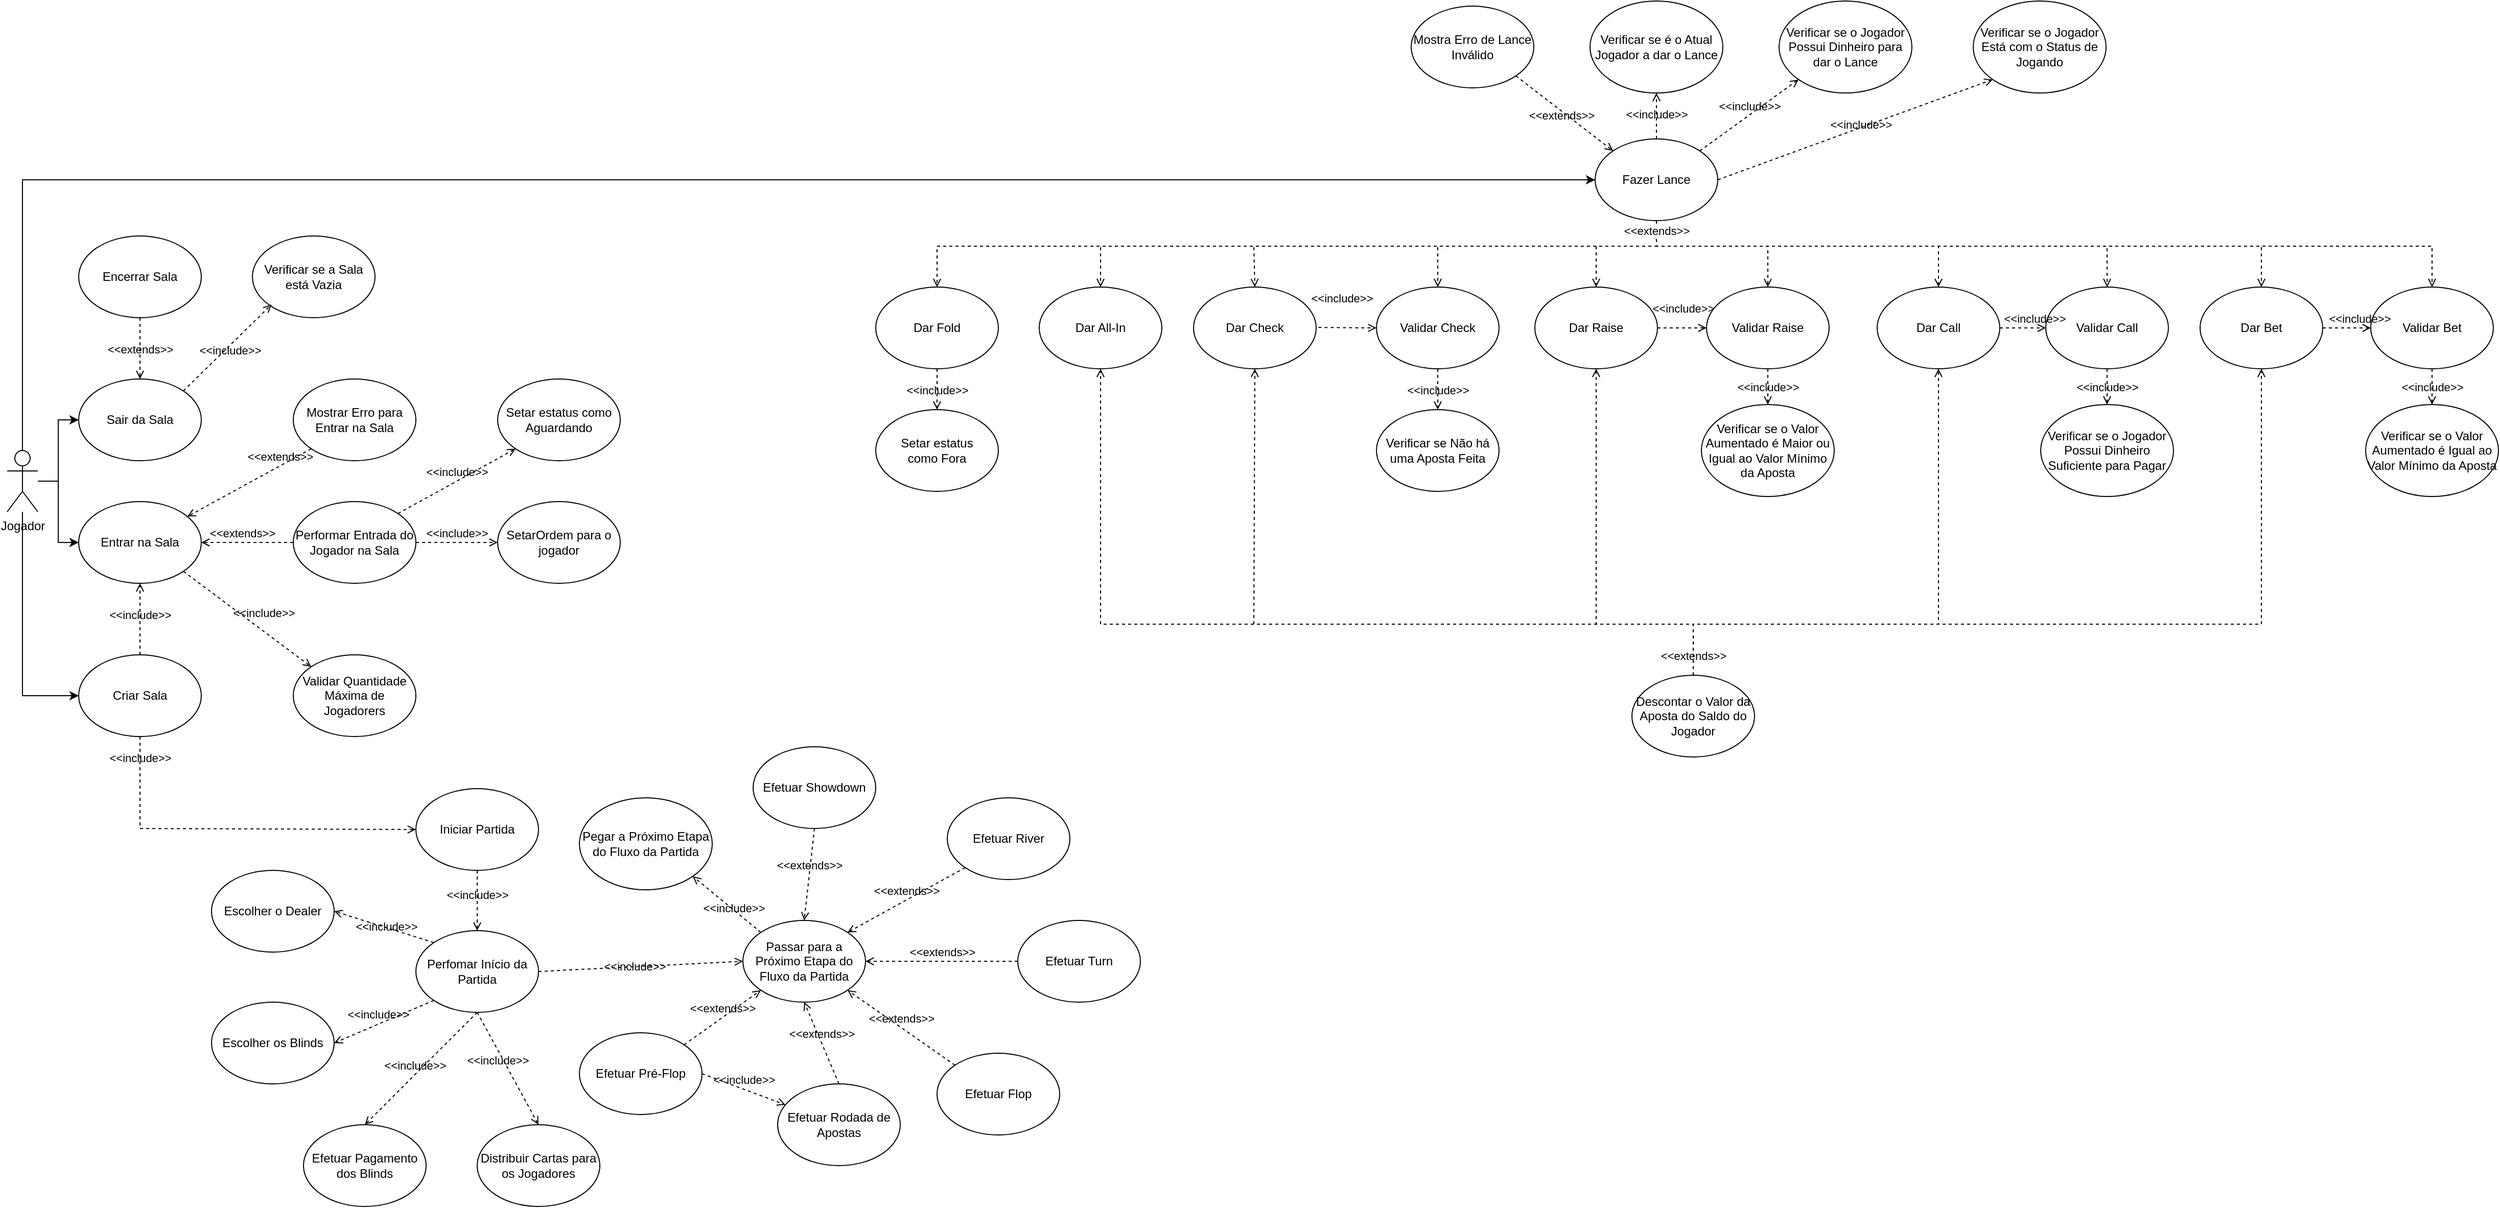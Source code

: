 <mxfile version="21.6.9" type="github">
  <diagram name="Main" id="rut9_6CQOEPtHjp8Rf0L">
    <mxGraphModel dx="1550" dy="1766" grid="1" gridSize="10" guides="1" tooltips="1" connect="1" arrows="1" fold="1" page="1" pageScale="1" pageWidth="850" pageHeight="1100" math="0" shadow="0">
      <root>
        <mxCell id="0" />
        <mxCell id="1" parent="0" />
        <mxCell id="spJ10TGmZAzzF4JB76id-33" style="edgeStyle=orthogonalEdgeStyle;rounded=0;orthogonalLoop=1;jettySize=auto;html=1;entryX=0;entryY=0.5;entryDx=0;entryDy=0;" parent="1" source="spJ10TGmZAzzF4JB76id-1" target="spJ10TGmZAzzF4JB76id-3" edge="1">
          <mxGeometry relative="1" as="geometry" />
        </mxCell>
        <mxCell id="spJ10TGmZAzzF4JB76id-34" style="edgeStyle=orthogonalEdgeStyle;rounded=0;orthogonalLoop=1;jettySize=auto;html=1;entryX=0;entryY=0.5;entryDx=0;entryDy=0;" parent="1" source="spJ10TGmZAzzF4JB76id-1" target="spJ10TGmZAzzF4JB76id-2" edge="1">
          <mxGeometry relative="1" as="geometry">
            <Array as="points">
              <mxPoint x="120" y="340" />
              <mxPoint x="120" y="400" />
            </Array>
          </mxGeometry>
        </mxCell>
        <mxCell id="spJ10TGmZAzzF4JB76id-35" style="edgeStyle=orthogonalEdgeStyle;rounded=0;orthogonalLoop=1;jettySize=auto;html=1;entryX=0;entryY=0.5;entryDx=0;entryDy=0;" parent="1" source="spJ10TGmZAzzF4JB76id-1" target="spJ10TGmZAzzF4JB76id-5" edge="1">
          <mxGeometry relative="1" as="geometry">
            <Array as="points">
              <mxPoint x="85" y="45" />
            </Array>
          </mxGeometry>
        </mxCell>
        <mxCell id="1RWsdQzD09i4ip1Iz8b1-26" style="edgeStyle=orthogonalEdgeStyle;rounded=0;orthogonalLoop=1;jettySize=auto;html=1;entryX=0;entryY=0.5;entryDx=0;entryDy=0;" parent="1" source="spJ10TGmZAzzF4JB76id-1" target="spJ10TGmZAzzF4JB76id-4" edge="1">
          <mxGeometry relative="1" as="geometry">
            <Array as="points">
              <mxPoint x="85" y="550" />
            </Array>
          </mxGeometry>
        </mxCell>
        <mxCell id="spJ10TGmZAzzF4JB76id-1" value="Jogador&lt;br&gt;" style="shape=umlActor;verticalLabelPosition=bottom;verticalAlign=top;html=1;outlineConnect=0;" parent="1" vertex="1">
          <mxGeometry x="70" y="310" width="30" height="60" as="geometry" />
        </mxCell>
        <mxCell id="spJ10TGmZAzzF4JB76id-2" value="Entrar na Sala" style="ellipse;whiteSpace=wrap;html=1;" parent="1" vertex="1">
          <mxGeometry x="140" y="360" width="120" height="80" as="geometry" />
        </mxCell>
        <mxCell id="spJ10TGmZAzzF4JB76id-3" value="Sair da Sala" style="ellipse;whiteSpace=wrap;html=1;" parent="1" vertex="1">
          <mxGeometry x="140" y="240" width="120" height="80" as="geometry" />
        </mxCell>
        <mxCell id="spJ10TGmZAzzF4JB76id-4" value="Criar Sala" style="ellipse;whiteSpace=wrap;html=1;" parent="1" vertex="1">
          <mxGeometry x="140" y="510" width="120" height="80" as="geometry" />
        </mxCell>
        <mxCell id="spJ10TGmZAzzF4JB76id-5" value="Fazer Lance" style="ellipse;whiteSpace=wrap;html=1;" parent="1" vertex="1">
          <mxGeometry x="1624" y="5" width="120" height="80" as="geometry" />
        </mxCell>
        <mxCell id="spJ10TGmZAzzF4JB76id-7" value="Encerrar Sala" style="ellipse;whiteSpace=wrap;html=1;" parent="1" vertex="1">
          <mxGeometry x="140" y="100" width="120" height="80" as="geometry" />
        </mxCell>
        <mxCell id="spJ10TGmZAzzF4JB76id-10" value="Verificar se a Sala está Vazia" style="ellipse;whiteSpace=wrap;html=1;" parent="1" vertex="1">
          <mxGeometry x="310" y="100" width="120" height="80" as="geometry" />
        </mxCell>
        <mxCell id="spJ10TGmZAzzF4JB76id-11" value="Validar Quantidade Máxima de Jogadorers" style="ellipse;whiteSpace=wrap;html=1;" parent="1" vertex="1">
          <mxGeometry x="350" y="510" width="120" height="80" as="geometry" />
        </mxCell>
        <mxCell id="spJ10TGmZAzzF4JB76id-12" value="Mostrar Erro para Entrar na Sala" style="ellipse;whiteSpace=wrap;html=1;" parent="1" vertex="1">
          <mxGeometry x="350" y="240" width="120" height="80" as="geometry" />
        </mxCell>
        <mxCell id="spJ10TGmZAzzF4JB76id-13" value="Mostra Erro de Lance Inválido" style="ellipse;whiteSpace=wrap;html=1;" parent="1" vertex="1">
          <mxGeometry x="1444" y="-125" width="120" height="80" as="geometry" />
        </mxCell>
        <mxCell id="spJ10TGmZAzzF4JB76id-14" value="Verificar se é o Atual Jogador a dar o Lance" style="ellipse;whiteSpace=wrap;html=1;" parent="1" vertex="1">
          <mxGeometry x="1619" y="-130" width="130" height="90" as="geometry" />
        </mxCell>
        <mxCell id="spJ10TGmZAzzF4JB76id-15" value="Verificar se o Jogador Possui Dinheiro para dar o Lance" style="ellipse;whiteSpace=wrap;html=1;" parent="1" vertex="1">
          <mxGeometry x="1804" y="-130" width="130" height="90" as="geometry" />
        </mxCell>
        <mxCell id="spJ10TGmZAzzF4JB76id-16" value="Verificar se o Jogador Está com o Status de Jogando" style="ellipse;whiteSpace=wrap;html=1;" parent="1" vertex="1">
          <mxGeometry x="1994" y="-130" width="130" height="90" as="geometry" />
        </mxCell>
        <mxCell id="spJ10TGmZAzzF4JB76id-17" value="Dar Check" style="ellipse;whiteSpace=wrap;html=1;" parent="1" vertex="1">
          <mxGeometry x="1231" y="150" width="120" height="80" as="geometry" />
        </mxCell>
        <mxCell id="spJ10TGmZAzzF4JB76id-18" value="Dar Fold" style="ellipse;whiteSpace=wrap;html=1;" parent="1" vertex="1">
          <mxGeometry x="920" y="150" width="120" height="80" as="geometry" />
        </mxCell>
        <mxCell id="spJ10TGmZAzzF4JB76id-19" value="Dar Raise" style="ellipse;whiteSpace=wrap;html=1;" parent="1" vertex="1">
          <mxGeometry x="1565" y="150" width="120" height="80" as="geometry" />
        </mxCell>
        <mxCell id="spJ10TGmZAzzF4JB76id-20" value="Dar Call" style="ellipse;whiteSpace=wrap;html=1;" parent="1" vertex="1">
          <mxGeometry x="1900" y="150" width="120" height="80" as="geometry" />
        </mxCell>
        <mxCell id="spJ10TGmZAzzF4JB76id-21" value="Dar All-In" style="ellipse;whiteSpace=wrap;html=1;" parent="1" vertex="1">
          <mxGeometry x="1080" y="150" width="120" height="80" as="geometry" />
        </mxCell>
        <mxCell id="spJ10TGmZAzzF4JB76id-22" value="Dar Bet" style="ellipse;whiteSpace=wrap;html=1;" parent="1" vertex="1">
          <mxGeometry x="2216" y="150" width="120" height="80" as="geometry" />
        </mxCell>
        <mxCell id="spJ10TGmZAzzF4JB76id-23" value="Validar Check" style="ellipse;whiteSpace=wrap;html=1;" parent="1" vertex="1">
          <mxGeometry x="1410" y="150" width="120" height="80" as="geometry" />
        </mxCell>
        <mxCell id="spJ10TGmZAzzF4JB76id-24" value="Validar Raise" style="ellipse;whiteSpace=wrap;html=1;" parent="1" vertex="1">
          <mxGeometry x="1733" y="150" width="120" height="80" as="geometry" />
        </mxCell>
        <mxCell id="spJ10TGmZAzzF4JB76id-25" value="Verificar se Não há uma Aposta Feita" style="ellipse;whiteSpace=wrap;html=1;" parent="1" vertex="1">
          <mxGeometry x="1410" y="270" width="120" height="80" as="geometry" />
        </mxCell>
        <mxCell id="spJ10TGmZAzzF4JB76id-26" value="Verificar se o Valor Aumentado é Maior ou Igual ao Valor Mínimo da Aposta" style="ellipse;whiteSpace=wrap;html=1;" parent="1" vertex="1">
          <mxGeometry x="1728" y="265" width="130" height="90" as="geometry" />
        </mxCell>
        <mxCell id="spJ10TGmZAzzF4JB76id-27" value="Validar Call" style="ellipse;whiteSpace=wrap;html=1;" parent="1" vertex="1">
          <mxGeometry x="2065" y="150" width="120" height="80" as="geometry" />
        </mxCell>
        <mxCell id="spJ10TGmZAzzF4JB76id-28" value="Verificar se o Jogador Possui Dinheiro Suficiente para Pagar" style="ellipse;whiteSpace=wrap;html=1;" parent="1" vertex="1">
          <mxGeometry x="2060" y="265" width="130" height="90" as="geometry" />
        </mxCell>
        <mxCell id="spJ10TGmZAzzF4JB76id-29" value="Validar Bet" style="ellipse;whiteSpace=wrap;html=1;" parent="1" vertex="1">
          <mxGeometry x="2383" y="150" width="120" height="80" as="geometry" />
        </mxCell>
        <mxCell id="spJ10TGmZAzzF4JB76id-30" value="Verificar se o Valor Aumentado é Igual ao Valor Mínimo da Aposta" style="ellipse;whiteSpace=wrap;html=1;" parent="1" vertex="1">
          <mxGeometry x="2378" y="265" width="130" height="90" as="geometry" />
        </mxCell>
        <mxCell id="spJ10TGmZAzzF4JB76id-47" value="&amp;lt;&amp;lt;extends&amp;gt;&amp;gt;" style="html=1;verticalAlign=bottom;labelBackgroundColor=none;endArrow=open;endFill=0;dashed=1;rounded=0;exitX=0.5;exitY=1;exitDx=0;exitDy=0;entryX=0.5;entryY=0;entryDx=0;entryDy=0;" parent="1" source="spJ10TGmZAzzF4JB76id-7" target="spJ10TGmZAzzF4JB76id-3" edge="1">
          <mxGeometry x="0.333" width="160" relative="1" as="geometry">
            <mxPoint x="220" y="230" as="sourcePoint" />
            <mxPoint x="380" y="230" as="targetPoint" />
            <mxPoint as="offset" />
          </mxGeometry>
        </mxCell>
        <mxCell id="spJ10TGmZAzzF4JB76id-49" value="&amp;lt;&amp;lt;extends&amp;gt;&amp;gt;" style="html=1;verticalAlign=bottom;labelBackgroundColor=none;endArrow=open;endFill=0;dashed=1;rounded=0;exitX=0;exitY=1;exitDx=0;exitDy=0;" parent="1" source="spJ10TGmZAzzF4JB76id-12" target="spJ10TGmZAzzF4JB76id-2" edge="1">
          <mxGeometry x="-0.5" width="160" relative="1" as="geometry">
            <mxPoint x="345" y="420.0" as="sourcePoint" />
            <mxPoint x="505" y="420.0" as="targetPoint" />
            <mxPoint as="offset" />
          </mxGeometry>
        </mxCell>
        <mxCell id="spJ10TGmZAzzF4JB76id-50" value="&amp;lt;&amp;lt;include&amp;gt;&amp;gt;" style="html=1;verticalAlign=bottom;labelBackgroundColor=none;endArrow=open;endFill=0;dashed=1;rounded=0;" parent="1" target="spJ10TGmZAzzF4JB76id-2" edge="1">
          <mxGeometry x="-0.143" width="160" relative="1" as="geometry">
            <mxPoint x="200" y="510" as="sourcePoint" />
            <mxPoint x="450" y="480.0" as="targetPoint" />
            <mxPoint as="offset" />
          </mxGeometry>
        </mxCell>
        <mxCell id="spJ10TGmZAzzF4JB76id-53" value="&amp;lt;&amp;lt;include&amp;gt;&amp;gt;" style="html=1;verticalAlign=bottom;labelBackgroundColor=none;endArrow=open;endFill=0;dashed=1;rounded=0;entryX=0;entryY=0;entryDx=0;entryDy=0;exitX=1;exitY=1;exitDx=0;exitDy=0;" parent="1" source="spJ10TGmZAzzF4JB76id-2" target="spJ10TGmZAzzF4JB76id-11" edge="1">
          <mxGeometry x="0.188" y="7" width="160" relative="1" as="geometry">
            <mxPoint x="230" y="510" as="sourcePoint" />
            <mxPoint x="210" y="500" as="targetPoint" />
            <mxPoint as="offset" />
            <Array as="points" />
          </mxGeometry>
        </mxCell>
        <mxCell id="spJ10TGmZAzzF4JB76id-55" value="&amp;lt;&amp;lt;extends&amp;gt;&amp;gt;" style="html=1;verticalAlign=bottom;labelBackgroundColor=none;endArrow=open;endFill=0;dashed=1;rounded=0;entryX=0;entryY=0;entryDx=0;entryDy=0;exitX=1;exitY=1;exitDx=0;exitDy=0;" parent="1" source="spJ10TGmZAzzF4JB76id-13" target="spJ10TGmZAzzF4JB76id-5" edge="1">
          <mxGeometry x="0.075" y="-10" width="160" relative="1" as="geometry">
            <mxPoint x="1504" y="-40" as="sourcePoint" />
            <mxPoint x="1584" y="-10" as="targetPoint" />
            <mxPoint as="offset" />
          </mxGeometry>
        </mxCell>
        <mxCell id="spJ10TGmZAzzF4JB76id-56" value="&amp;lt;&amp;lt;include&amp;gt;&amp;gt;" style="html=1;verticalAlign=bottom;labelBackgroundColor=none;endArrow=open;endFill=0;dashed=1;rounded=0;exitX=0.5;exitY=0;exitDx=0;exitDy=0;" parent="1" source="spJ10TGmZAzzF4JB76id-5" target="spJ10TGmZAzzF4JB76id-14" edge="1">
          <mxGeometry x="-0.333" width="160" relative="1" as="geometry">
            <mxPoint x="1704" y="40.0" as="sourcePoint" />
            <mxPoint x="1864" y="40.0" as="targetPoint" />
            <mxPoint as="offset" />
          </mxGeometry>
        </mxCell>
        <mxCell id="spJ10TGmZAzzF4JB76id-57" value="&amp;lt;&amp;lt;include&amp;gt;&amp;gt;" style="html=1;verticalAlign=bottom;labelBackgroundColor=none;endArrow=open;endFill=0;dashed=1;rounded=0;exitX=1;exitY=0.5;exitDx=0;exitDy=0;entryX=0;entryY=1;entryDx=0;entryDy=0;" parent="1" source="spJ10TGmZAzzF4JB76id-5" target="spJ10TGmZAzzF4JB76id-16" edge="1">
          <mxGeometry x="0.026" y="-6" width="160" relative="1" as="geometry">
            <mxPoint x="1704" y="40.0" as="sourcePoint" />
            <mxPoint x="1804" y="45" as="targetPoint" />
            <mxPoint as="offset" />
          </mxGeometry>
        </mxCell>
        <mxCell id="spJ10TGmZAzzF4JB76id-59" value="&amp;lt;&amp;lt;include&amp;gt;&amp;gt;" style="html=1;verticalAlign=bottom;labelBackgroundColor=none;endArrow=open;endFill=0;dashed=1;rounded=0;exitX=1;exitY=0;exitDx=0;exitDy=0;entryX=0;entryY=1;entryDx=0;entryDy=0;" parent="1" source="spJ10TGmZAzzF4JB76id-5" target="spJ10TGmZAzzF4JB76id-15" edge="1">
          <mxGeometry width="160" relative="1" as="geometry">
            <mxPoint x="1704" y="40.0" as="sourcePoint" />
            <mxPoint x="1864" y="40.0" as="targetPoint" />
          </mxGeometry>
        </mxCell>
        <mxCell id="spJ10TGmZAzzF4JB76id-60" value="&amp;lt;&amp;lt;include&amp;gt;&amp;gt;" style="html=1;verticalAlign=bottom;labelBackgroundColor=none;endArrow=open;endFill=0;dashed=1;rounded=0;entryX=0.156;entryY=0.838;entryDx=0;entryDy=0;entryPerimeter=0;exitX=1;exitY=0;exitDx=0;exitDy=0;" parent="1" source="spJ10TGmZAzzF4JB76id-3" target="spJ10TGmZAzzF4JB76id-10" edge="1">
          <mxGeometry x="-0.105" y="-10" width="160" relative="1" as="geometry">
            <mxPoint x="200" y="210.0" as="sourcePoint" />
            <mxPoint x="360" y="210.0" as="targetPoint" />
            <mxPoint as="offset" />
          </mxGeometry>
        </mxCell>
        <mxCell id="spJ10TGmZAzzF4JB76id-85" value="&amp;lt;&amp;lt;include&amp;gt;&amp;gt;" style="html=1;verticalAlign=bottom;labelBackgroundColor=none;endArrow=open;endFill=0;dashed=1;rounded=0;exitX=1.018;exitY=0.494;exitDx=0;exitDy=0;entryX=0;entryY=0.5;entryDx=0;entryDy=0;exitPerimeter=0;" parent="1" source="spJ10TGmZAzzF4JB76id-17" target="spJ10TGmZAzzF4JB76id-23" edge="1">
          <mxGeometry x="-0.214" y="20" width="160" relative="1" as="geometry">
            <mxPoint x="1309" y="230" as="sourcePoint" />
            <mxPoint x="1309" y="270" as="targetPoint" />
            <mxPoint as="offset" />
          </mxGeometry>
        </mxCell>
        <mxCell id="spJ10TGmZAzzF4JB76id-86" value="&amp;lt;&amp;lt;include&amp;gt;&amp;gt;" style="html=1;verticalAlign=bottom;labelBackgroundColor=none;endArrow=open;endFill=0;dashed=1;rounded=0;exitX=1;exitY=0.5;exitDx=0;exitDy=0;entryX=0;entryY=0.5;entryDx=0;entryDy=0;" parent="1" edge="1" target="spJ10TGmZAzzF4JB76id-24" source="spJ10TGmZAzzF4JB76id-19">
          <mxGeometry x="0.042" y="10" width="160" relative="1" as="geometry">
            <mxPoint x="1624.78" y="230" as="sourcePoint" />
            <mxPoint x="1624.78" y="270" as="targetPoint" />
            <mxPoint as="offset" />
          </mxGeometry>
        </mxCell>
        <mxCell id="spJ10TGmZAzzF4JB76id-87" value="&amp;lt;&amp;lt;include&amp;gt;&amp;gt;" style="html=1;verticalAlign=bottom;labelBackgroundColor=none;endArrow=open;endFill=0;dashed=1;rounded=0;exitX=1;exitY=0.5;exitDx=0;exitDy=0;entryX=0;entryY=0.5;entryDx=0;entryDy=0;" parent="1" edge="1" target="spJ10TGmZAzzF4JB76id-27" source="spJ10TGmZAzzF4JB76id-20">
          <mxGeometry x="0.5" width="160" relative="1" as="geometry">
            <mxPoint x="1965.78" y="230" as="sourcePoint" />
            <mxPoint x="1965.78" y="270" as="targetPoint" />
            <mxPoint as="offset" />
          </mxGeometry>
        </mxCell>
        <mxCell id="spJ10TGmZAzzF4JB76id-88" value="&amp;lt;&amp;lt;include&amp;gt;&amp;gt;" style="html=1;verticalAlign=bottom;labelBackgroundColor=none;endArrow=open;endFill=0;dashed=1;rounded=0;exitX=1;exitY=0.5;exitDx=0;exitDy=0;entryX=0;entryY=0.5;entryDx=0;entryDy=0;" parent="1" edge="1" target="spJ10TGmZAzzF4JB76id-29" source="spJ10TGmZAzzF4JB76id-22">
          <mxGeometry x="0.5" width="160" relative="1" as="geometry">
            <mxPoint x="2354" y="190" as="sourcePoint" />
            <mxPoint x="2380" y="190" as="targetPoint" />
            <mxPoint as="offset" />
          </mxGeometry>
        </mxCell>
        <mxCell id="spJ10TGmZAzzF4JB76id-89" value="&amp;lt;&amp;lt;include&amp;gt;&amp;gt;" style="html=1;verticalAlign=bottom;labelBackgroundColor=none;endArrow=open;endFill=0;dashed=1;rounded=0;exitX=0.5;exitY=1;exitDx=0;exitDy=0;entryX=0.5;entryY=0;entryDx=0;entryDy=0;" parent="1" edge="1" target="spJ10TGmZAzzF4JB76id-25" source="spJ10TGmZAzzF4JB76id-23">
          <mxGeometry x="0.5" width="160" relative="1" as="geometry">
            <mxPoint x="1308.79" y="350" as="sourcePoint" />
            <mxPoint x="1308.79" y="390" as="targetPoint" />
            <mxPoint as="offset" />
          </mxGeometry>
        </mxCell>
        <mxCell id="spJ10TGmZAzzF4JB76id-90" value="&amp;lt;&amp;lt;include&amp;gt;&amp;gt;" style="html=1;verticalAlign=bottom;labelBackgroundColor=none;endArrow=open;endFill=0;dashed=1;rounded=0;exitX=0.5;exitY=1;exitDx=0;exitDy=0;" parent="1" edge="1" target="spJ10TGmZAzzF4JB76id-26" source="spJ10TGmZAzzF4JB76id-24">
          <mxGeometry x="0.5" width="160" relative="1" as="geometry">
            <mxPoint x="1636.79" y="350" as="sourcePoint" />
            <mxPoint x="1636.79" y="390" as="targetPoint" />
            <mxPoint as="offset" />
          </mxGeometry>
        </mxCell>
        <mxCell id="spJ10TGmZAzzF4JB76id-92" value="&amp;lt;&amp;lt;include&amp;gt;&amp;gt;" style="html=1;verticalAlign=bottom;labelBackgroundColor=none;endArrow=open;endFill=0;dashed=1;rounded=0;exitX=0.5;exitY=1;exitDx=0;exitDy=0;" parent="1" edge="1" target="spJ10TGmZAzzF4JB76id-28" source="spJ10TGmZAzzF4JB76id-27">
          <mxGeometry x="0.5" width="160" relative="1" as="geometry">
            <mxPoint x="1965.79" y="350" as="sourcePoint" />
            <mxPoint x="1965.79" y="390" as="targetPoint" />
            <mxPoint as="offset" />
          </mxGeometry>
        </mxCell>
        <mxCell id="spJ10TGmZAzzF4JB76id-93" value="&amp;lt;&amp;lt;include&amp;gt;&amp;gt;" style="html=1;verticalAlign=bottom;labelBackgroundColor=none;endArrow=open;endFill=0;dashed=1;rounded=0;exitX=0.5;exitY=1;exitDx=0;exitDy=0;entryX=0.5;entryY=0;entryDx=0;entryDy=0;" parent="1" edge="1" target="spJ10TGmZAzzF4JB76id-30" source="spJ10TGmZAzzF4JB76id-29">
          <mxGeometry x="0.5" width="160" relative="1" as="geometry">
            <mxPoint x="2293.79" y="350" as="sourcePoint" />
            <mxPoint x="2293.79" y="390" as="targetPoint" />
            <mxPoint as="offset" />
          </mxGeometry>
        </mxCell>
        <mxCell id="Qw0UoMi4cONuNXKJgJ-A-1" value="Setar estatus como Aguardando" style="ellipse;whiteSpace=wrap;html=1;" parent="1" vertex="1">
          <mxGeometry x="550" y="240" width="120" height="80" as="geometry" />
        </mxCell>
        <mxCell id="Qw0UoMi4cONuNXKJgJ-A-2" value="&amp;lt;&amp;lt;extends&amp;gt;&amp;gt;" style="html=1;verticalAlign=bottom;labelBackgroundColor=none;endArrow=open;endFill=0;dashed=1;rounded=0;exitX=0;exitY=0.5;exitDx=0;exitDy=0;entryX=1;entryY=0.5;entryDx=0;entryDy=0;" parent="1" source="Qw0UoMi4cONuNXKJgJ-A-7" target="spJ10TGmZAzzF4JB76id-2" edge="1">
          <mxGeometry x="0.111" width="160" relative="1" as="geometry">
            <mxPoint x="380" y="450" as="sourcePoint" />
            <mxPoint x="540" y="450" as="targetPoint" />
            <mxPoint as="offset" />
          </mxGeometry>
        </mxCell>
        <mxCell id="Qw0UoMi4cONuNXKJgJ-A-3" value="SetarOrdem para o jogador" style="ellipse;whiteSpace=wrap;html=1;" parent="1" vertex="1">
          <mxGeometry x="550" y="360" width="120" height="80" as="geometry" />
        </mxCell>
        <mxCell id="Qw0UoMi4cONuNXKJgJ-A-7" value="Performar Entrada do Jogador na Sala" style="ellipse;whiteSpace=wrap;html=1;" parent="1" vertex="1">
          <mxGeometry x="350" y="360" width="120" height="80" as="geometry" />
        </mxCell>
        <mxCell id="Qw0UoMi4cONuNXKJgJ-A-9" value="&amp;lt;&amp;lt;include&amp;gt;&amp;gt;" style="html=1;verticalAlign=bottom;labelBackgroundColor=none;endArrow=open;endFill=0;dashed=1;rounded=0;exitX=1;exitY=0;exitDx=0;exitDy=0;entryX=0;entryY=1;entryDx=0;entryDy=0;" parent="1" source="Qw0UoMi4cONuNXKJgJ-A-7" target="Qw0UoMi4cONuNXKJgJ-A-1" edge="1">
          <mxGeometry width="160" relative="1" as="geometry">
            <mxPoint x="680" y="360.0" as="sourcePoint" />
            <mxPoint x="840" y="360.0" as="targetPoint" />
          </mxGeometry>
        </mxCell>
        <mxCell id="Qw0UoMi4cONuNXKJgJ-A-10" value="&amp;lt;&amp;lt;include&amp;gt;&amp;gt;" style="html=1;verticalAlign=bottom;labelBackgroundColor=none;endArrow=open;endFill=0;dashed=1;rounded=0;exitX=1;exitY=0.5;exitDx=0;exitDy=0;" parent="1" source="Qw0UoMi4cONuNXKJgJ-A-7" target="Qw0UoMi4cONuNXKJgJ-A-3" edge="1">
          <mxGeometry width="160" relative="1" as="geometry">
            <mxPoint x="480" y="410" as="sourcePoint" />
            <mxPoint x="550" y="410" as="targetPoint" />
            <mxPoint as="offset" />
          </mxGeometry>
        </mxCell>
        <mxCell id="1RWsdQzD09i4ip1Iz8b1-1" value="Setar estatus como&amp;nbsp;Fora" style="ellipse;whiteSpace=wrap;html=1;" parent="1" vertex="1">
          <mxGeometry x="920" y="270" width="120" height="80" as="geometry" />
        </mxCell>
        <mxCell id="1RWsdQzD09i4ip1Iz8b1-3" value="&amp;lt;&amp;lt;include&amp;gt;&amp;gt;" style="html=1;verticalAlign=bottom;labelBackgroundColor=none;endArrow=open;endFill=0;dashed=1;rounded=0;exitX=0.5;exitY=1;exitDx=0;exitDy=0;entryX=0.5;entryY=0;entryDx=0;entryDy=0;" parent="1" source="spJ10TGmZAzzF4JB76id-18" target="1RWsdQzD09i4ip1Iz8b1-1" edge="1">
          <mxGeometry x="0.5" width="160" relative="1" as="geometry">
            <mxPoint x="1118.79" y="390" as="sourcePoint" />
            <mxPoint x="1118.79" y="430" as="targetPoint" />
            <mxPoint as="offset" />
          </mxGeometry>
        </mxCell>
        <mxCell id="1RWsdQzD09i4ip1Iz8b1-4" value="Iniciar Partida" style="ellipse;whiteSpace=wrap;html=1;" parent="1" vertex="1">
          <mxGeometry x="470" y="641" width="120" height="80" as="geometry" />
        </mxCell>
        <mxCell id="1RWsdQzD09i4ip1Iz8b1-5" value="Escolher o Dealer" style="ellipse;whiteSpace=wrap;html=1;" parent="1" vertex="1">
          <mxGeometry x="270" y="721" width="120" height="80" as="geometry" />
        </mxCell>
        <mxCell id="1RWsdQzD09i4ip1Iz8b1-6" value="Escolher os Blinds" style="ellipse;whiteSpace=wrap;html=1;" parent="1" vertex="1">
          <mxGeometry x="270" y="850" width="120" height="80" as="geometry" />
        </mxCell>
        <mxCell id="1RWsdQzD09i4ip1Iz8b1-8" value="Perfomar Início da Partida" style="ellipse;whiteSpace=wrap;html=1;" parent="1" vertex="1">
          <mxGeometry x="470" y="780" width="120" height="80" as="geometry" />
        </mxCell>
        <mxCell id="1RWsdQzD09i4ip1Iz8b1-9" value="Efetuar Pagamento dos&amp;nbsp;Blinds" style="ellipse;whiteSpace=wrap;html=1;" parent="1" vertex="1">
          <mxGeometry x="360" y="970" width="120" height="80" as="geometry" />
        </mxCell>
        <mxCell id="1RWsdQzD09i4ip1Iz8b1-10" value="Distribuir Cartas para os Jogadores" style="ellipse;whiteSpace=wrap;html=1;" parent="1" vertex="1">
          <mxGeometry x="530" y="970" width="120" height="80" as="geometry" />
        </mxCell>
        <mxCell id="1RWsdQzD09i4ip1Iz8b1-11" value="Efetuar Pré-Flop" style="ellipse;whiteSpace=wrap;html=1;" parent="1" vertex="1">
          <mxGeometry x="630" y="880" width="120" height="80" as="geometry" />
        </mxCell>
        <mxCell id="1RWsdQzD09i4ip1Iz8b1-12" value="Efetuar Flop" style="ellipse;whiteSpace=wrap;html=1;" parent="1" vertex="1">
          <mxGeometry x="980" y="900" width="120" height="80" as="geometry" />
        </mxCell>
        <mxCell id="1RWsdQzD09i4ip1Iz8b1-13" value="Efetuar Rodada de Apostas" style="ellipse;whiteSpace=wrap;html=1;" parent="1" vertex="1">
          <mxGeometry x="824" y="930" width="120" height="80" as="geometry" />
        </mxCell>
        <mxCell id="1RWsdQzD09i4ip1Iz8b1-14" value="Efetuar Turn" style="ellipse;whiteSpace=wrap;html=1;" parent="1" vertex="1">
          <mxGeometry x="1059" y="770" width="120" height="80" as="geometry" />
        </mxCell>
        <mxCell id="1RWsdQzD09i4ip1Iz8b1-15" value="Efetuar River" style="ellipse;whiteSpace=wrap;html=1;" parent="1" vertex="1">
          <mxGeometry x="990" y="650" width="120" height="80" as="geometry" />
        </mxCell>
        <mxCell id="1RWsdQzD09i4ip1Iz8b1-16" value="Efetuar Showdown" style="ellipse;whiteSpace=wrap;html=1;" parent="1" vertex="1">
          <mxGeometry x="800" y="600" width="120" height="80" as="geometry" />
        </mxCell>
        <mxCell id="1RWsdQzD09i4ip1Iz8b1-17" value="&amp;lt;&amp;lt;include&amp;gt;&amp;gt;" style="html=1;verticalAlign=bottom;labelBackgroundColor=none;endArrow=open;endFill=0;dashed=1;rounded=0;exitX=0.5;exitY=1;exitDx=0;exitDy=0;entryX=0;entryY=0.5;entryDx=0;entryDy=0;" parent="1" source="spJ10TGmZAzzF4JB76id-4" target="1RWsdQzD09i4ip1Iz8b1-4" edge="1">
          <mxGeometry x="-0.833" width="160" relative="1" as="geometry">
            <mxPoint x="210" y="520" as="sourcePoint" />
            <mxPoint x="260" y="600" as="targetPoint" />
            <mxPoint as="offset" />
            <Array as="points">
              <mxPoint x="200" y="680" />
            </Array>
          </mxGeometry>
        </mxCell>
        <mxCell id="1RWsdQzD09i4ip1Iz8b1-18" value="&amp;lt;&amp;lt;include&amp;gt;&amp;gt;" style="html=1;verticalAlign=bottom;labelBackgroundColor=none;endArrow=open;endFill=0;dashed=1;rounded=0;exitX=0.5;exitY=1;exitDx=0;exitDy=0;" parent="1" source="1RWsdQzD09i4ip1Iz8b1-4" target="1RWsdQzD09i4ip1Iz8b1-8" edge="1">
          <mxGeometry x="0.114" width="160" relative="1" as="geometry">
            <mxPoint x="820" y="751.0" as="sourcePoint" />
            <mxPoint x="470" y="661" as="targetPoint" />
            <mxPoint as="offset" />
          </mxGeometry>
        </mxCell>
        <mxCell id="1RWsdQzD09i4ip1Iz8b1-28" value="&amp;lt;&amp;lt;include&amp;gt;&amp;gt;" style="html=1;verticalAlign=bottom;labelBackgroundColor=none;endArrow=open;endFill=0;dashed=1;rounded=0;exitX=0;exitY=0;exitDx=0;exitDy=0;entryX=1;entryY=0.5;entryDx=0;entryDy=0;" parent="1" source="1RWsdQzD09i4ip1Iz8b1-8" target="1RWsdQzD09i4ip1Iz8b1-5" edge="1">
          <mxGeometry x="-0.09" y="8" width="160" relative="1" as="geometry">
            <mxPoint x="540" y="731" as="sourcePoint" />
            <mxPoint x="540" y="790" as="targetPoint" />
            <mxPoint as="offset" />
          </mxGeometry>
        </mxCell>
        <mxCell id="1RWsdQzD09i4ip1Iz8b1-30" value="&amp;lt;&amp;lt;include&amp;gt;&amp;gt;" style="html=1;verticalAlign=bottom;labelBackgroundColor=none;endArrow=open;endFill=0;dashed=1;rounded=0;exitX=0;exitY=1;exitDx=0;exitDy=0;entryX=1;entryY=0.5;entryDx=0;entryDy=0;" parent="1" source="1RWsdQzD09i4ip1Iz8b1-8" target="1RWsdQzD09i4ip1Iz8b1-6" edge="1">
          <mxGeometry x="0.114" width="160" relative="1" as="geometry">
            <mxPoint x="480" y="830" as="sourcePoint" />
            <mxPoint x="380" y="830" as="targetPoint" />
            <mxPoint as="offset" />
          </mxGeometry>
        </mxCell>
        <mxCell id="1RWsdQzD09i4ip1Iz8b1-31" value="&amp;lt;&amp;lt;include&amp;gt;&amp;gt;" style="html=1;verticalAlign=bottom;labelBackgroundColor=none;endArrow=open;endFill=0;dashed=1;rounded=0;entryX=0.5;entryY=0;entryDx=0;entryDy=0;exitX=0.5;exitY=1;exitDx=0;exitDy=0;" parent="1" source="1RWsdQzD09i4ip1Iz8b1-8" target="1RWsdQzD09i4ip1Iz8b1-9" edge="1">
          <mxGeometry x="0.114" width="160" relative="1" as="geometry">
            <mxPoint x="530" y="860" as="sourcePoint" />
            <mxPoint x="362" y="932" as="targetPoint" />
            <mxPoint as="offset" />
          </mxGeometry>
        </mxCell>
        <mxCell id="1RWsdQzD09i4ip1Iz8b1-32" value="&amp;lt;&amp;lt;include&amp;gt;&amp;gt;" style="html=1;verticalAlign=bottom;labelBackgroundColor=none;endArrow=open;endFill=0;dashed=1;rounded=0;exitX=0.5;exitY=1;exitDx=0;exitDy=0;entryX=0.5;entryY=0;entryDx=0;entryDy=0;" parent="1" source="1RWsdQzD09i4ip1Iz8b1-8" target="1RWsdQzD09i4ip1Iz8b1-10" edge="1">
          <mxGeometry x="-0.063" y="-9" width="160" relative="1" as="geometry">
            <mxPoint x="498" y="858" as="sourcePoint" />
            <mxPoint x="442" y="932" as="targetPoint" />
            <mxPoint as="offset" />
          </mxGeometry>
        </mxCell>
        <mxCell id="1RWsdQzD09i4ip1Iz8b1-35" value="Passar para a Próximo Etapa do Fluxo da Partida" style="ellipse;whiteSpace=wrap;html=1;" parent="1" vertex="1">
          <mxGeometry x="790" y="770" width="120" height="80" as="geometry" />
        </mxCell>
        <mxCell id="1RWsdQzD09i4ip1Iz8b1-36" value="Pegar a Próximo Etapa do Fluxo da Partida" style="ellipse;whiteSpace=wrap;html=1;" parent="1" vertex="1">
          <mxGeometry x="630" y="650" width="130" height="90" as="geometry" />
        </mxCell>
        <mxCell id="1RWsdQzD09i4ip1Iz8b1-37" value="&amp;lt;&amp;lt;include&amp;gt;&amp;gt;" style="html=1;verticalAlign=bottom;labelBackgroundColor=none;endArrow=open;endFill=0;dashed=1;rounded=0;exitX=1;exitY=0.5;exitDx=0;exitDy=0;entryX=0;entryY=0.5;entryDx=0;entryDy=0;" parent="1" source="1RWsdQzD09i4ip1Iz8b1-8" target="1RWsdQzD09i4ip1Iz8b1-35" edge="1">
          <mxGeometry x="-0.063" y="-9" width="160" relative="1" as="geometry">
            <mxPoint x="582" y="858" as="sourcePoint" />
            <mxPoint x="678" y="911" as="targetPoint" />
            <mxPoint as="offset" />
          </mxGeometry>
        </mxCell>
        <mxCell id="1RWsdQzD09i4ip1Iz8b1-38" value="&amp;lt;&amp;lt;include&amp;gt;&amp;gt;" style="html=1;verticalAlign=bottom;labelBackgroundColor=none;endArrow=open;endFill=0;dashed=1;rounded=0;exitX=0;exitY=0;exitDx=0;exitDy=0;entryX=1;entryY=1;entryDx=0;entryDy=0;" parent="1" source="1RWsdQzD09i4ip1Iz8b1-35" target="1RWsdQzD09i4ip1Iz8b1-36" edge="1">
          <mxGeometry x="-0.303" y="6" width="160" relative="1" as="geometry">
            <mxPoint x="582" y="802" as="sourcePoint" />
            <mxPoint x="760" y="750" as="targetPoint" />
            <mxPoint as="offset" />
          </mxGeometry>
        </mxCell>
        <mxCell id="1RWsdQzD09i4ip1Iz8b1-39" value="&amp;lt;&amp;lt;extends&amp;gt;&amp;gt;" style="html=1;verticalAlign=bottom;labelBackgroundColor=none;endArrow=open;endFill=0;dashed=1;rounded=0;exitX=1;exitY=0;exitDx=0;exitDy=0;entryX=0;entryY=1;entryDx=0;entryDy=0;" parent="1" source="1RWsdQzD09i4ip1Iz8b1-11" target="1RWsdQzD09i4ip1Iz8b1-35" edge="1">
          <mxGeometry width="160" relative="1" as="geometry">
            <mxPoint x="1022" y="990" as="sourcePoint" />
            <mxPoint x="1182" y="990" as="targetPoint" />
          </mxGeometry>
        </mxCell>
        <mxCell id="1RWsdQzD09i4ip1Iz8b1-40" value="&amp;lt;&amp;lt;extends&amp;gt;&amp;gt;" style="html=1;verticalAlign=bottom;labelBackgroundColor=none;endArrow=open;endFill=0;dashed=1;rounded=0;exitX=0.5;exitY=0;exitDx=0;exitDy=0;entryX=0.5;entryY=1;entryDx=0;entryDy=0;" parent="1" source="1RWsdQzD09i4ip1Iz8b1-13" target="1RWsdQzD09i4ip1Iz8b1-35" edge="1">
          <mxGeometry width="160" relative="1" as="geometry">
            <mxPoint x="1054" y="1030" as="sourcePoint" />
            <mxPoint x="974" y="850" as="targetPoint" />
          </mxGeometry>
        </mxCell>
        <mxCell id="1RWsdQzD09i4ip1Iz8b1-41" value="&amp;lt;&amp;lt;include&amp;gt;&amp;gt;" style="html=1;verticalAlign=bottom;labelBackgroundColor=none;endArrow=open;endFill=0;dashed=1;rounded=0;exitX=1;exitY=0.5;exitDx=0;exitDy=0;" parent="1" source="1RWsdQzD09i4ip1Iz8b1-11" target="1RWsdQzD09i4ip1Iz8b1-13" edge="1">
          <mxGeometry width="160" relative="1" as="geometry">
            <mxPoint x="1062" y="950.0" as="sourcePoint" />
            <mxPoint x="1222" y="950.0" as="targetPoint" />
          </mxGeometry>
        </mxCell>
        <mxCell id="1RWsdQzD09i4ip1Iz8b1-42" value="&amp;lt;&amp;lt;extends&amp;gt;&amp;gt;" style="html=1;verticalAlign=bottom;labelBackgroundColor=none;endArrow=open;endFill=0;dashed=1;rounded=0;exitX=0;exitY=0;exitDx=0;exitDy=0;entryX=1;entryY=1;entryDx=0;entryDy=0;" parent="1" source="1RWsdQzD09i4ip1Iz8b1-12" target="1RWsdQzD09i4ip1Iz8b1-35" edge="1">
          <mxGeometry width="160" relative="1" as="geometry">
            <mxPoint x="1032" y="965" as="sourcePoint" />
            <mxPoint x="1022" y="895" as="targetPoint" />
          </mxGeometry>
        </mxCell>
        <mxCell id="1RWsdQzD09i4ip1Iz8b1-43" value="&amp;lt;&amp;lt;extends&amp;gt;&amp;gt;" style="html=1;verticalAlign=bottom;labelBackgroundColor=none;endArrow=open;endFill=0;dashed=1;rounded=0;entryX=1;entryY=0.5;entryDx=0;entryDy=0;" parent="1" source="1RWsdQzD09i4ip1Iz8b1-14" target="1RWsdQzD09i4ip1Iz8b1-35" edge="1">
          <mxGeometry width="160" relative="1" as="geometry">
            <mxPoint x="1094" y="972" as="sourcePoint" />
            <mxPoint x="1004" y="898" as="targetPoint" />
          </mxGeometry>
        </mxCell>
        <mxCell id="1RWsdQzD09i4ip1Iz8b1-44" value="&amp;lt;&amp;lt;extends&amp;gt;&amp;gt;" style="html=1;verticalAlign=bottom;labelBackgroundColor=none;endArrow=open;endFill=0;dashed=1;rounded=0;entryX=1;entryY=0;entryDx=0;entryDy=0;exitX=0;exitY=1;exitDx=0;exitDy=0;" parent="1" source="1RWsdQzD09i4ip1Iz8b1-15" target="1RWsdQzD09i4ip1Iz8b1-35" edge="1">
          <mxGeometry width="160" relative="1" as="geometry">
            <mxPoint x="1157" y="884" as="sourcePoint" />
            <mxPoint x="1022" y="870" as="targetPoint" />
          </mxGeometry>
        </mxCell>
        <mxCell id="1RWsdQzD09i4ip1Iz8b1-45" value="&amp;lt;&amp;lt;extends&amp;gt;&amp;gt;" style="html=1;verticalAlign=bottom;labelBackgroundColor=none;endArrow=open;endFill=0;dashed=1;rounded=0;entryX=0.5;entryY=0;entryDx=0;entryDy=0;exitX=0.5;exitY=1;exitDx=0;exitDy=0;" parent="1" source="1RWsdQzD09i4ip1Iz8b1-16" target="1RWsdQzD09i4ip1Iz8b1-35" edge="1">
          <mxGeometry width="160" relative="1" as="geometry">
            <mxPoint x="1154" y="808" as="sourcePoint" />
            <mxPoint x="1004" y="842" as="targetPoint" />
          </mxGeometry>
        </mxCell>
        <mxCell id="foDKCtwqyYn08w0a8QwE-2" value="Descontar o Valor da Aposta do Saldo do Jogador" style="ellipse;whiteSpace=wrap;html=1;" vertex="1" parent="1">
          <mxGeometry x="1660" y="530" width="120" height="80" as="geometry" />
        </mxCell>
        <mxCell id="foDKCtwqyYn08w0a8QwE-7" value="" style="html=1;verticalAlign=bottom;labelBackgroundColor=none;endArrow=open;endFill=0;dashed=1;rounded=0;exitX=0.5;exitY=0;exitDx=0;exitDy=0;entryX=0.5;entryY=1;entryDx=0;entryDy=0;" edge="1" parent="1" source="foDKCtwqyYn08w0a8QwE-2" target="spJ10TGmZAzzF4JB76id-21">
          <mxGeometry width="160" relative="1" as="geometry">
            <mxPoint x="1910" y="310" as="sourcePoint" />
            <mxPoint x="1750" y="310" as="targetPoint" />
            <Array as="points">
              <mxPoint x="1720" y="480" />
              <mxPoint x="1140" y="480" />
            </Array>
          </mxGeometry>
        </mxCell>
        <mxCell id="foDKCtwqyYn08w0a8QwE-8" value="&amp;lt;&amp;lt;extends&amp;gt;&amp;gt;" style="html=1;verticalAlign=bottom;labelBackgroundColor=none;endArrow=open;endFill=0;dashed=1;rounded=0;exitX=0.5;exitY=1;exitDx=0;exitDy=0;entryX=0.5;entryY=1;entryDx=0;entryDy=0;" edge="1" parent="1" target="spJ10TGmZAzzF4JB76id-17">
          <mxGeometry x="-0.973" width="160" relative="1" as="geometry">
            <mxPoint x="1720" y="530" as="sourcePoint" />
            <mxPoint x="1150" y="240" as="targetPoint" />
            <Array as="points">
              <mxPoint x="1720" y="480" />
              <mxPoint x="1290" y="480" />
            </Array>
            <mxPoint as="offset" />
          </mxGeometry>
        </mxCell>
        <mxCell id="foDKCtwqyYn08w0a8QwE-10" value="" style="html=1;verticalAlign=bottom;labelBackgroundColor=none;endArrow=open;endFill=0;dashed=1;rounded=0;exitX=0.5;exitY=0;exitDx=0;exitDy=0;entryX=0.5;entryY=1;entryDx=0;entryDy=0;" edge="1" parent="1" source="foDKCtwqyYn08w0a8QwE-2" target="spJ10TGmZAzzF4JB76id-19">
          <mxGeometry x="0.973" width="160" relative="1" as="geometry">
            <mxPoint x="1720" y="530" as="sourcePoint" />
            <mxPoint x="1301" y="240" as="targetPoint" />
            <Array as="points">
              <mxPoint x="1720" y="480" />
              <mxPoint x="1625" y="480" />
            </Array>
            <mxPoint as="offset" />
          </mxGeometry>
        </mxCell>
        <mxCell id="foDKCtwqyYn08w0a8QwE-11" value="" style="html=1;verticalAlign=bottom;labelBackgroundColor=none;endArrow=open;endFill=0;dashed=1;rounded=0;exitX=0.5;exitY=0;exitDx=0;exitDy=0;entryX=0.5;entryY=1;entryDx=0;entryDy=0;" edge="1" parent="1" source="foDKCtwqyYn08w0a8QwE-2" target="spJ10TGmZAzzF4JB76id-20">
          <mxGeometry x="0.973" width="160" relative="1" as="geometry">
            <mxPoint x="1730" y="540" as="sourcePoint" />
            <mxPoint x="1622" y="240" as="targetPoint" />
            <Array as="points">
              <mxPoint x="1720" y="480" />
              <mxPoint x="1960" y="480" />
            </Array>
            <mxPoint as="offset" />
          </mxGeometry>
        </mxCell>
        <mxCell id="foDKCtwqyYn08w0a8QwE-12" value="" style="html=1;verticalAlign=bottom;labelBackgroundColor=none;endArrow=open;endFill=0;dashed=1;rounded=0;exitX=0.5;exitY=0;exitDx=0;exitDy=0;entryX=0.5;entryY=1;entryDx=0;entryDy=0;" edge="1" parent="1" source="foDKCtwqyYn08w0a8QwE-2" target="spJ10TGmZAzzF4JB76id-22">
          <mxGeometry x="0.973" width="160" relative="1" as="geometry">
            <mxPoint x="1730" y="540" as="sourcePoint" />
            <mxPoint x="1951" y="240" as="targetPoint" />
            <Array as="points">
              <mxPoint x="1720" y="480" />
              <mxPoint x="2276" y="480" />
            </Array>
            <mxPoint as="offset" />
          </mxGeometry>
        </mxCell>
        <mxCell id="foDKCtwqyYn08w0a8QwE-13" value="" style="html=1;verticalAlign=bottom;labelBackgroundColor=none;endArrow=open;endFill=0;dashed=1;rounded=0;entryX=0.5;entryY=0;entryDx=0;entryDy=0;exitX=0.5;exitY=1;exitDx=0;exitDy=0;" edge="1" parent="1" source="spJ10TGmZAzzF4JB76id-5" target="spJ10TGmZAzzF4JB76id-18">
          <mxGeometry width="160" relative="1" as="geometry">
            <mxPoint x="1680" y="90" as="sourcePoint" />
            <mxPoint x="1150" y="240" as="targetPoint" />
            <Array as="points">
              <mxPoint x="1684" y="110" />
              <mxPoint x="980" y="110" />
            </Array>
          </mxGeometry>
        </mxCell>
        <mxCell id="foDKCtwqyYn08w0a8QwE-14" value="" style="html=1;verticalAlign=bottom;labelBackgroundColor=none;endArrow=open;endFill=0;dashed=1;rounded=0;exitX=0.5;exitY=1;exitDx=0;exitDy=0;" edge="1" parent="1" source="spJ10TGmZAzzF4JB76id-5" target="spJ10TGmZAzzF4JB76id-21">
          <mxGeometry width="160" relative="1" as="geometry">
            <mxPoint x="1680" y="90" as="sourcePoint" />
            <mxPoint x="990" y="160" as="targetPoint" />
            <Array as="points">
              <mxPoint x="1684" y="110" />
              <mxPoint x="1140" y="110" />
            </Array>
          </mxGeometry>
        </mxCell>
        <mxCell id="foDKCtwqyYn08w0a8QwE-15" value="" style="html=1;verticalAlign=bottom;labelBackgroundColor=none;endArrow=open;endFill=0;dashed=1;rounded=0;exitX=0.5;exitY=1;exitDx=0;exitDy=0;entryX=0.5;entryY=0;entryDx=0;entryDy=0;" edge="1" parent="1" source="spJ10TGmZAzzF4JB76id-5" target="spJ10TGmZAzzF4JB76id-17">
          <mxGeometry width="160" relative="1" as="geometry">
            <mxPoint x="1694" y="95" as="sourcePoint" />
            <mxPoint x="1150" y="160" as="targetPoint" />
            <Array as="points">
              <mxPoint x="1684" y="110" />
              <mxPoint x="1290" y="110" />
            </Array>
          </mxGeometry>
        </mxCell>
        <mxCell id="foDKCtwqyYn08w0a8QwE-16" value="" style="html=1;verticalAlign=bottom;labelBackgroundColor=none;endArrow=open;endFill=0;dashed=1;rounded=0;entryX=0.5;entryY=0;entryDx=0;entryDy=0;exitX=0.5;exitY=1;exitDx=0;exitDy=0;" edge="1" parent="1" source="spJ10TGmZAzzF4JB76id-5" target="spJ10TGmZAzzF4JB76id-23">
          <mxGeometry width="160" relative="1" as="geometry">
            <mxPoint x="1680" y="90" as="sourcePoint" />
            <mxPoint x="1301" y="160" as="targetPoint" />
            <Array as="points">
              <mxPoint x="1684" y="110" />
              <mxPoint x="1470" y="110" />
            </Array>
          </mxGeometry>
        </mxCell>
        <mxCell id="foDKCtwqyYn08w0a8QwE-17" value="" style="html=1;verticalAlign=bottom;labelBackgroundColor=none;endArrow=open;endFill=0;dashed=1;rounded=0;entryX=0.5;entryY=0;entryDx=0;entryDy=0;exitX=0.5;exitY=1;exitDx=0;exitDy=0;" edge="1" parent="1" source="spJ10TGmZAzzF4JB76id-5" target="spJ10TGmZAzzF4JB76id-19">
          <mxGeometry width="160" relative="1" as="geometry">
            <mxPoint x="1694" y="95" as="sourcePoint" />
            <mxPoint x="1480" y="160" as="targetPoint" />
            <Array as="points">
              <mxPoint x="1684" y="110" />
              <mxPoint x="1625" y="110" />
            </Array>
          </mxGeometry>
        </mxCell>
        <mxCell id="foDKCtwqyYn08w0a8QwE-18" value="" style="html=1;verticalAlign=bottom;labelBackgroundColor=none;endArrow=open;endFill=0;dashed=1;rounded=0;entryX=0.5;entryY=0;entryDx=0;entryDy=0;exitX=0.5;exitY=1;exitDx=0;exitDy=0;" edge="1" parent="1" source="spJ10TGmZAzzF4JB76id-5" target="spJ10TGmZAzzF4JB76id-24">
          <mxGeometry width="160" relative="1" as="geometry">
            <mxPoint x="1680" y="90" as="sourcePoint" />
            <mxPoint x="1635" y="160" as="targetPoint" />
            <Array as="points">
              <mxPoint x="1684" y="110" />
              <mxPoint x="1793" y="110" />
            </Array>
          </mxGeometry>
        </mxCell>
        <mxCell id="foDKCtwqyYn08w0a8QwE-19" value="" style="html=1;verticalAlign=bottom;labelBackgroundColor=none;endArrow=open;endFill=0;dashed=1;rounded=0;exitX=0.5;exitY=1;exitDx=0;exitDy=0;" edge="1" parent="1" source="spJ10TGmZAzzF4JB76id-5">
          <mxGeometry width="160" relative="1" as="geometry">
            <mxPoint x="1791" y="80" as="sourcePoint" />
            <mxPoint x="1960" y="150" as="targetPoint" />
            <Array as="points">
              <mxPoint x="1684" y="110" />
              <mxPoint x="1960" y="110" />
            </Array>
          </mxGeometry>
        </mxCell>
        <mxCell id="foDKCtwqyYn08w0a8QwE-20" value="" style="html=1;verticalAlign=bottom;labelBackgroundColor=none;endArrow=open;endFill=0;dashed=1;rounded=0;exitX=0.5;exitY=1;exitDx=0;exitDy=0;entryX=0.5;entryY=0;entryDx=0;entryDy=0;" edge="1" parent="1" source="spJ10TGmZAzzF4JB76id-5" target="spJ10TGmZAzzF4JB76id-27">
          <mxGeometry width="160" relative="1" as="geometry">
            <mxPoint x="1694" y="95" as="sourcePoint" />
            <mxPoint x="1970" y="160" as="targetPoint" />
            <Array as="points">
              <mxPoint x="1684" y="110" />
              <mxPoint x="2125" y="110" />
            </Array>
          </mxGeometry>
        </mxCell>
        <mxCell id="foDKCtwqyYn08w0a8QwE-21" value="" style="html=1;verticalAlign=bottom;labelBackgroundColor=none;endArrow=open;endFill=0;dashed=1;rounded=0;exitX=0.5;exitY=1;exitDx=0;exitDy=0;entryX=0.5;entryY=0;entryDx=0;entryDy=0;" edge="1" parent="1" source="spJ10TGmZAzzF4JB76id-5" target="spJ10TGmZAzzF4JB76id-22">
          <mxGeometry width="160" relative="1" as="geometry">
            <mxPoint x="1710" y="100" as="sourcePoint" />
            <mxPoint x="2151" y="165" as="targetPoint" />
            <Array as="points">
              <mxPoint x="1684" y="110" />
              <mxPoint x="2276" y="110" />
            </Array>
          </mxGeometry>
        </mxCell>
        <mxCell id="foDKCtwqyYn08w0a8QwE-22" value="" style="html=1;verticalAlign=bottom;labelBackgroundColor=none;endArrow=open;endFill=0;dashed=1;rounded=0;exitX=0.5;exitY=1;exitDx=0;exitDy=0;entryX=0.5;entryY=0;entryDx=0;entryDy=0;" edge="1" parent="1" source="spJ10TGmZAzzF4JB76id-5" target="spJ10TGmZAzzF4JB76id-29">
          <mxGeometry width="160" relative="1" as="geometry">
            <mxPoint x="1694" y="95" as="sourcePoint" />
            <mxPoint x="2286" y="160" as="targetPoint" />
            <Array as="points">
              <mxPoint x="1684" y="110" />
              <mxPoint x="2443" y="110" />
            </Array>
          </mxGeometry>
        </mxCell>
        <mxCell id="foDKCtwqyYn08w0a8QwE-23" value="&amp;lt;&amp;lt;extends&amp;gt;&amp;gt;" style="edgeLabel;html=1;align=center;verticalAlign=middle;resizable=0;points=[];" vertex="1" connectable="0" parent="foDKCtwqyYn08w0a8QwE-22">
          <mxGeometry x="-0.977" relative="1" as="geometry">
            <mxPoint as="offset" />
          </mxGeometry>
        </mxCell>
      </root>
    </mxGraphModel>
  </diagram>
</mxfile>

